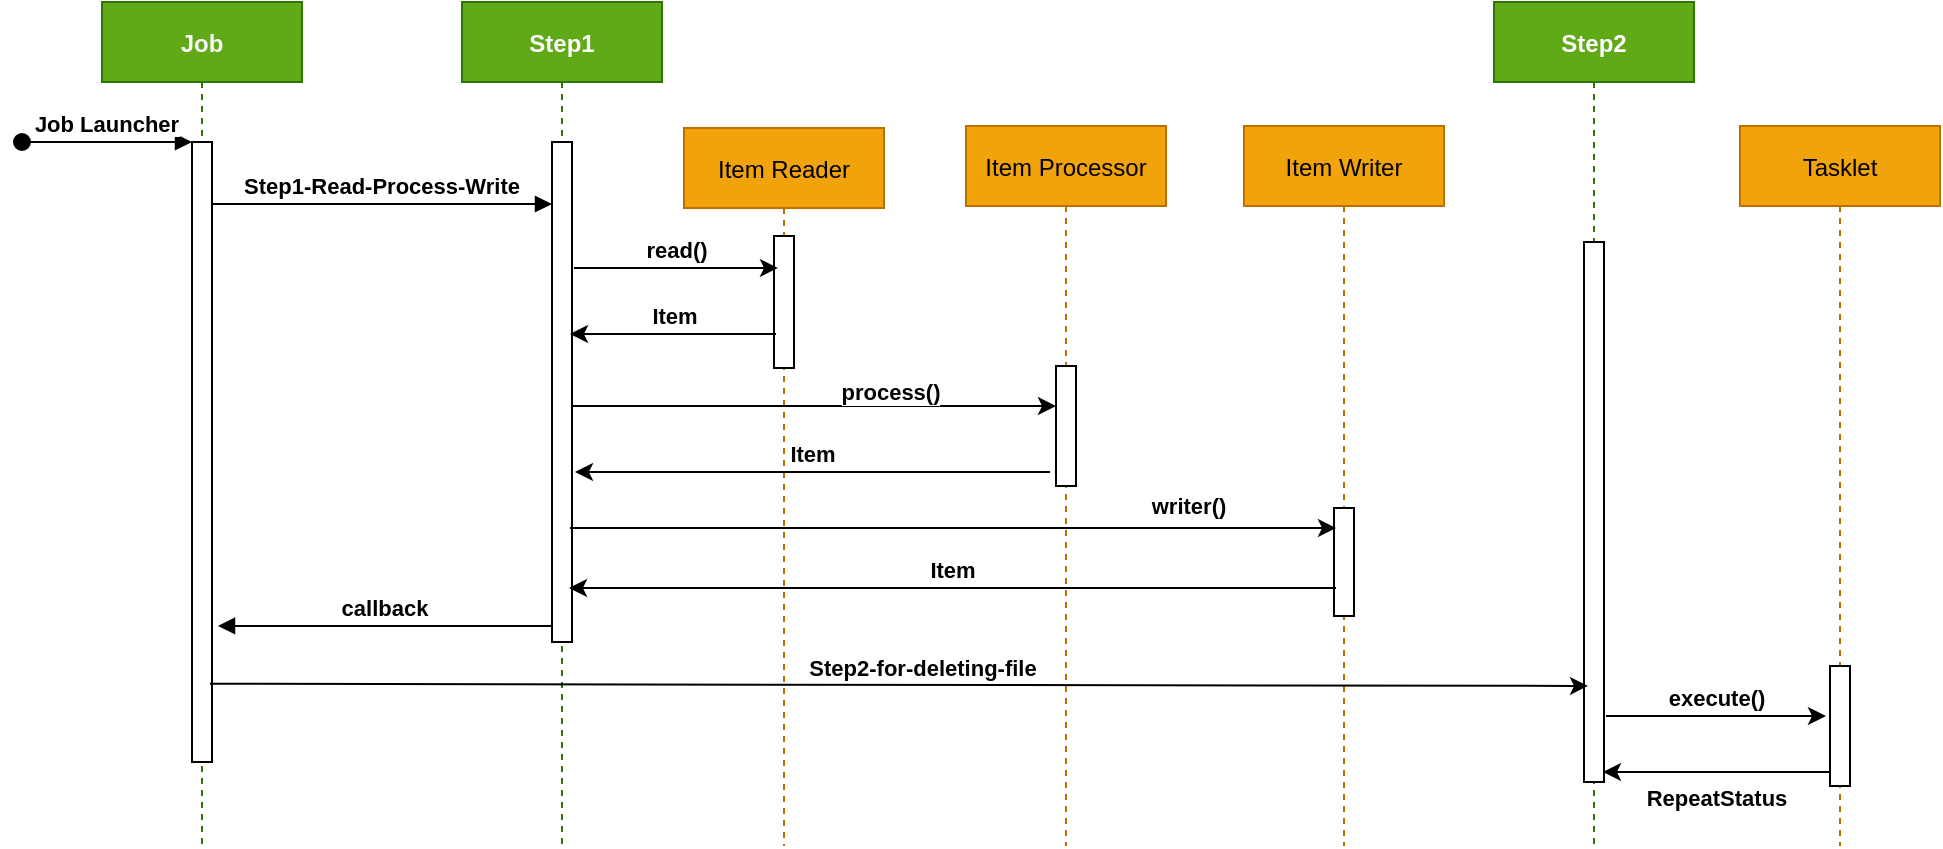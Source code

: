 <mxfile version="14.7.6" type="github">
  <diagram id="kgpKYQtTHZ0yAKxKKP6v" name="Page-1">
    <mxGraphModel dx="2272" dy="749" grid="1" gridSize="10" guides="1" tooltips="1" connect="1" arrows="1" fold="1" page="1" pageScale="1" pageWidth="850" pageHeight="1100" math="0" shadow="0">
      <root>
        <mxCell id="0" />
        <mxCell id="1" parent="0" />
        <mxCell id="3nuBFxr9cyL0pnOWT2aG-1" value="Job" style="shape=umlLifeline;perimeter=lifelinePerimeter;container=1;collapsible=0;recursiveResize=0;rounded=0;shadow=0;strokeWidth=1;labelBackgroundColor=none;fillColor=#60a917;strokeColor=#2D7600;fontStyle=1;fontColor=#F7F7F7;" parent="1" vertex="1">
          <mxGeometry x="-111" y="138" width="100" height="422" as="geometry" />
        </mxCell>
        <mxCell id="3nuBFxr9cyL0pnOWT2aG-2" value="" style="points=[];perimeter=orthogonalPerimeter;rounded=0;shadow=0;strokeWidth=1;" parent="3nuBFxr9cyL0pnOWT2aG-1" vertex="1">
          <mxGeometry x="45" y="70" width="10" height="310" as="geometry" />
        </mxCell>
        <mxCell id="3nuBFxr9cyL0pnOWT2aG-3" value="Job Launcher" style="verticalAlign=bottom;startArrow=oval;endArrow=block;startSize=8;shadow=0;strokeWidth=1;fontStyle=1" parent="3nuBFxr9cyL0pnOWT2aG-1" target="3nuBFxr9cyL0pnOWT2aG-2" edge="1">
          <mxGeometry relative="1" as="geometry">
            <mxPoint x="-40" y="70" as="sourcePoint" />
          </mxGeometry>
        </mxCell>
        <mxCell id="3nuBFxr9cyL0pnOWT2aG-5" value="Step1" style="shape=umlLifeline;perimeter=lifelinePerimeter;container=1;collapsible=0;recursiveResize=0;rounded=0;shadow=0;strokeWidth=1;fillColor=#60a917;strokeColor=#2D7600;fontColor=#ffffff;fontStyle=1" parent="1" vertex="1">
          <mxGeometry x="69" y="138" width="100" height="422" as="geometry" />
        </mxCell>
        <mxCell id="3nuBFxr9cyL0pnOWT2aG-6" value="" style="points=[];perimeter=orthogonalPerimeter;rounded=0;shadow=0;strokeWidth=1;" parent="3nuBFxr9cyL0pnOWT2aG-5" vertex="1">
          <mxGeometry x="45" y="70" width="10" height="250" as="geometry" />
        </mxCell>
        <mxCell id="3nuBFxr9cyL0pnOWT2aG-8" value="Step1-Read-Process-Write" style="verticalAlign=bottom;endArrow=block;entryX=0;entryY=0;shadow=0;strokeWidth=1;fontStyle=1" parent="1" edge="1">
          <mxGeometry relative="1" as="geometry">
            <mxPoint x="-56" y="239" as="sourcePoint" />
            <mxPoint x="114" y="239" as="targetPoint" />
          </mxGeometry>
        </mxCell>
        <mxCell id="3nuBFxr9cyL0pnOWT2aG-9" value="callback" style="verticalAlign=bottom;endArrow=block;shadow=0;strokeWidth=1;entryX=1.3;entryY=0.274;entryDx=0;entryDy=0;entryPerimeter=0;fontStyle=1" parent="1" edge="1">
          <mxGeometry relative="1" as="geometry">
            <mxPoint x="114" y="449.94" as="sourcePoint" />
            <mxPoint x="-53" y="449.94" as="targetPoint" />
          </mxGeometry>
        </mxCell>
        <mxCell id="l7WWLxRHsnXHngs8ZiXc-3" value="Step2" style="shape=umlLifeline;perimeter=lifelinePerimeter;container=1;collapsible=0;recursiveResize=0;rounded=0;shadow=0;strokeWidth=1;fillColor=#60a917;strokeColor=#2D7600;fontColor=#ffffff;fontStyle=1" vertex="1" parent="1">
          <mxGeometry x="585" y="138" width="100" height="422" as="geometry" />
        </mxCell>
        <mxCell id="l7WWLxRHsnXHngs8ZiXc-4" value="" style="points=[];perimeter=orthogonalPerimeter;rounded=0;shadow=0;strokeWidth=1;" vertex="1" parent="l7WWLxRHsnXHngs8ZiXc-3">
          <mxGeometry x="45" y="120" width="10" height="270" as="geometry" />
        </mxCell>
        <mxCell id="l7WWLxRHsnXHngs8ZiXc-5" value="Item Reader" style="shape=umlLifeline;perimeter=lifelinePerimeter;container=1;collapsible=0;recursiveResize=0;rounded=0;shadow=0;strokeWidth=1;fillColor=#f0a30a;strokeColor=#BD7000;fontColor=#000000;" vertex="1" parent="1">
          <mxGeometry x="180" y="201" width="100" height="359" as="geometry" />
        </mxCell>
        <mxCell id="l7WWLxRHsnXHngs8ZiXc-6" value="" style="points=[];perimeter=orthogonalPerimeter;rounded=0;shadow=0;strokeWidth=1;" vertex="1" parent="l7WWLxRHsnXHngs8ZiXc-5">
          <mxGeometry x="45" y="54" width="10" height="66" as="geometry" />
        </mxCell>
        <mxCell id="l7WWLxRHsnXHngs8ZiXc-7" value="Item Processor" style="shape=umlLifeline;perimeter=lifelinePerimeter;container=1;collapsible=0;recursiveResize=0;rounded=0;shadow=0;strokeWidth=1;fillColor=#f0a30a;strokeColor=#BD7000;fontColor=#000000;" vertex="1" parent="1">
          <mxGeometry x="321" y="200" width="100" height="360" as="geometry" />
        </mxCell>
        <mxCell id="l7WWLxRHsnXHngs8ZiXc-8" value="" style="points=[];perimeter=orthogonalPerimeter;rounded=0;shadow=0;strokeWidth=1;" vertex="1" parent="l7WWLxRHsnXHngs8ZiXc-7">
          <mxGeometry x="45" y="120" width="10" height="60" as="geometry" />
        </mxCell>
        <mxCell id="l7WWLxRHsnXHngs8ZiXc-9" value="Item Writer" style="shape=umlLifeline;perimeter=lifelinePerimeter;container=1;collapsible=0;recursiveResize=0;rounded=0;shadow=0;strokeWidth=1;fillColor=#f0a30a;strokeColor=#BD7000;fontColor=#000000;" vertex="1" parent="1">
          <mxGeometry x="460" y="200" width="100" height="360" as="geometry" />
        </mxCell>
        <mxCell id="l7WWLxRHsnXHngs8ZiXc-10" value="" style="points=[];perimeter=orthogonalPerimeter;rounded=0;shadow=0;strokeWidth=1;" vertex="1" parent="l7WWLxRHsnXHngs8ZiXc-9">
          <mxGeometry x="45" y="191" width="10" height="54" as="geometry" />
        </mxCell>
        <mxCell id="l7WWLxRHsnXHngs8ZiXc-11" value="Tasklet" style="shape=umlLifeline;perimeter=lifelinePerimeter;container=1;collapsible=0;recursiveResize=0;rounded=0;shadow=0;strokeWidth=1;fillColor=#f0a30a;strokeColor=#BD7000;fontColor=#000000;" vertex="1" parent="1">
          <mxGeometry x="708" y="200" width="100" height="360" as="geometry" />
        </mxCell>
        <mxCell id="l7WWLxRHsnXHngs8ZiXc-12" value="" style="points=[];perimeter=orthogonalPerimeter;rounded=0;shadow=0;strokeWidth=1;" vertex="1" parent="l7WWLxRHsnXHngs8ZiXc-11">
          <mxGeometry x="45" y="270" width="10" height="60" as="geometry" />
        </mxCell>
        <mxCell id="l7WWLxRHsnXHngs8ZiXc-13" value="" style="endArrow=classic;html=1;fontColor=#F7F7F7;entryX=0.2;entryY=0.873;entryDx=0;entryDy=0;entryPerimeter=0;exitX=0.9;exitY=0.89;exitDx=0;exitDy=0;exitPerimeter=0;" edge="1" parent="1">
          <mxGeometry width="50" height="50" relative="1" as="geometry">
            <mxPoint x="-57" y="478.9" as="sourcePoint" />
            <mxPoint x="632" y="479.98" as="targetPoint" />
          </mxGeometry>
        </mxCell>
        <mxCell id="l7WWLxRHsnXHngs8ZiXc-22" value="Step2-for-deleting-file" style="edgeLabel;html=1;align=center;verticalAlign=bottom;resizable=0;points=[];fontColor=#030303;labelPosition=center;verticalLabelPosition=top;fontStyle=1" vertex="1" connectable="0" parent="l7WWLxRHsnXHngs8ZiXc-13">
          <mxGeometry x="-0.091" y="-1" relative="1" as="geometry">
            <mxPoint x="43" y="-1" as="offset" />
          </mxGeometry>
        </mxCell>
        <mxCell id="l7WWLxRHsnXHngs8ZiXc-14" value="&lt;b&gt;read()&lt;/b&gt;" style="endArrow=classic;html=1;entryX=0.2;entryY=0.242;entryDx=0;entryDy=0;entryPerimeter=0;labelBackgroundColor=none;fontColor=#030303;labelPosition=center;verticalLabelPosition=top;align=center;verticalAlign=bottom;" edge="1" parent="1" target="l7WWLxRHsnXHngs8ZiXc-6">
          <mxGeometry width="50" height="50" relative="1" as="geometry">
            <mxPoint x="125" y="271" as="sourcePoint" />
            <mxPoint x="225" y="270.026" as="targetPoint" />
          </mxGeometry>
        </mxCell>
        <mxCell id="l7WWLxRHsnXHngs8ZiXc-15" value="Item" style="endArrow=classic;html=1;labelBackgroundColor=none;fontColor=#030303;entryX=1.3;entryY=0.376;entryDx=0;entryDy=0;entryPerimeter=0;labelPosition=center;verticalLabelPosition=top;align=center;verticalAlign=bottom;fontStyle=1" edge="1" parent="1">
          <mxGeometry width="50" height="50" relative="1" as="geometry">
            <mxPoint x="226" y="304" as="sourcePoint" />
            <mxPoint x="123" y="304" as="targetPoint" />
          </mxGeometry>
        </mxCell>
        <mxCell id="l7WWLxRHsnXHngs8ZiXc-16" value="" style="endArrow=classic;html=1;labelBackgroundColor=none;fontColor=#030303;entryX=-0.1;entryY=0.35;entryDx=0;entryDy=0;entryPerimeter=0;" edge="1" parent="1">
          <mxGeometry width="50" height="50" relative="1" as="geometry">
            <mxPoint x="124.5" y="340" as="sourcePoint" />
            <mxPoint x="366" y="340" as="targetPoint" />
          </mxGeometry>
        </mxCell>
        <mxCell id="l7WWLxRHsnXHngs8ZiXc-17" value="process()" style="edgeLabel;html=1;align=center;verticalAlign=bottom;resizable=0;points=[];fontColor=#030303;fontStyle=1;labelPosition=center;verticalLabelPosition=top;" vertex="1" connectable="0" parent="l7WWLxRHsnXHngs8ZiXc-16">
          <mxGeometry x="0.304" y="-1" relative="1" as="geometry">
            <mxPoint x="1" as="offset" />
          </mxGeometry>
        </mxCell>
        <mxCell id="l7WWLxRHsnXHngs8ZiXc-18" value="Item" style="endArrow=classic;html=1;labelBackgroundColor=none;fontColor=#030303;fontStyle=1;labelPosition=center;verticalLabelPosition=top;align=center;verticalAlign=bottom;" edge="1" parent="1">
          <mxGeometry width="50" height="50" relative="1" as="geometry">
            <mxPoint x="363" y="373" as="sourcePoint" />
            <mxPoint x="125.5" y="373" as="targetPoint" />
          </mxGeometry>
        </mxCell>
        <mxCell id="l7WWLxRHsnXHngs8ZiXc-19" value="" style="endArrow=classic;html=1;labelBackgroundColor=none;fontColor=#030303;" edge="1" parent="1">
          <mxGeometry width="50" height="50" relative="1" as="geometry">
            <mxPoint x="123" y="401" as="sourcePoint" />
            <mxPoint x="506" y="401" as="targetPoint" />
          </mxGeometry>
        </mxCell>
        <mxCell id="l7WWLxRHsnXHngs8ZiXc-20" value="writer()" style="edgeLabel;html=1;align=center;verticalAlign=bottom;resizable=0;points=[];fontColor=#030303;fontStyle=1;labelPosition=center;verticalLabelPosition=top;" vertex="1" connectable="0" parent="l7WWLxRHsnXHngs8ZiXc-19">
          <mxGeometry x="0.611" y="3" relative="1" as="geometry">
            <mxPoint as="offset" />
          </mxGeometry>
        </mxCell>
        <mxCell id="l7WWLxRHsnXHngs8ZiXc-21" value="Item" style="endArrow=classic;html=1;labelBackgroundColor=none;fontColor=#030303;exitX=0.5;exitY=0.741;exitDx=0;exitDy=0;exitPerimeter=0;fontStyle=1;labelPosition=center;verticalLabelPosition=top;align=center;verticalAlign=bottom;" edge="1" parent="1">
          <mxGeometry width="50" height="50" relative="1" as="geometry">
            <mxPoint x="506" y="431.014" as="sourcePoint" />
            <mxPoint x="122.5" y="431" as="targetPoint" />
          </mxGeometry>
        </mxCell>
        <mxCell id="l7WWLxRHsnXHngs8ZiXc-23" value="execute()" style="endArrow=classic;html=1;labelBackgroundColor=none;fontColor=#030303;labelPosition=center;verticalLabelPosition=top;align=center;verticalAlign=bottom;fontStyle=1" edge="1" parent="1">
          <mxGeometry width="50" height="50" relative="1" as="geometry">
            <mxPoint x="641" y="495" as="sourcePoint" />
            <mxPoint x="751" y="495" as="targetPoint" />
          </mxGeometry>
        </mxCell>
        <mxCell id="l7WWLxRHsnXHngs8ZiXc-24" value="RepeatStatus" style="endArrow=classic;html=1;labelBackgroundColor=none;fontColor=#030303;labelPosition=center;verticalLabelPosition=bottom;align=center;verticalAlign=top;fontStyle=1" edge="1" parent="1">
          <mxGeometry width="50" height="50" relative="1" as="geometry">
            <mxPoint x="753" y="523" as="sourcePoint" />
            <mxPoint x="639.5" y="523" as="targetPoint" />
          </mxGeometry>
        </mxCell>
      </root>
    </mxGraphModel>
  </diagram>
</mxfile>
